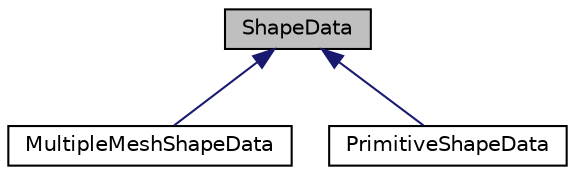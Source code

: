 digraph "ShapeData"
{
 // LATEX_PDF_SIZE
  edge [fontname="Helvetica",fontsize="10",labelfontname="Helvetica",labelfontsize="10"];
  node [fontname="Helvetica",fontsize="10",shape=record];
  Node0 [label="ShapeData",height=0.2,width=0.4,color="black", fillcolor="grey75", style="filled", fontcolor="black",tooltip=" "];
  Node0 -> Node1 [dir="back",color="midnightblue",fontsize="10",style="solid",fontname="Helvetica"];
  Node1 [label="MultipleMeshShapeData",height=0.2,width=0.4,color="black", fillcolor="white", style="filled",URL="$class_multiple_mesh_shape_data.html",tooltip=" "];
  Node0 -> Node2 [dir="back",color="midnightblue",fontsize="10",style="solid",fontname="Helvetica"];
  Node2 [label="PrimitiveShapeData",height=0.2,width=0.4,color="black", fillcolor="white", style="filled",URL="$class_primitive_shape_data.html",tooltip=" "];
}
